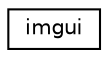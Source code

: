 digraph "Graphical Class Hierarchy"
{
  edge [fontname="Helvetica",fontsize="10",labelfontname="Helvetica",labelfontsize="10"];
  node [fontname="Helvetica",fontsize="10",shape=record];
  rankdir="LR";
  Node1 [label="imgui",height=0.2,width=0.4,color="black", fillcolor="white", style="filled",URL="$classimgui.html",tooltip="Imgui. "];
}
